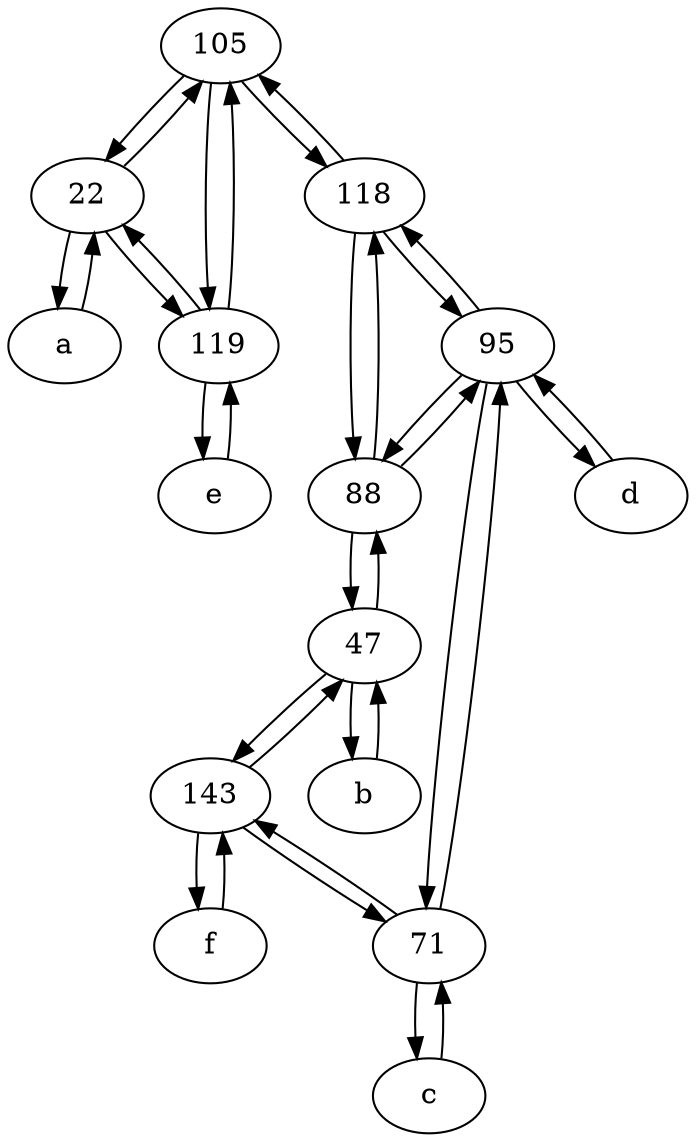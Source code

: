 digraph  {
	105;
	e [pos="30,50!"];
	88;
	47;
	a [pos="40,10!"];
	22;
	143;
	119;
	f [pos="15,45!"];
	71;
	d [pos="20,30!"];
	c [pos="20,10!"];
	118;
	95;
	b [pos="50,20!"];
	88 -> 118;
	88 -> 47;
	71 -> c;
	119 -> e;
	b -> 47;
	143 -> f;
	d -> 95;
	22 -> 119;
	118 -> 105;
	118 -> 88;
	95 -> 118;
	47 -> 88;
	22 -> 105;
	119 -> 22;
	105 -> 118;
	a -> 22;
	22 -> a;
	95 -> d;
	88 -> 95;
	118 -> 95;
	c -> 71;
	119 -> 105;
	143 -> 71;
	71 -> 143;
	105 -> 22;
	47 -> 143;
	143 -> 47;
	e -> 119;
	105 -> 119;
	71 -> 95;
	f -> 143;
	95 -> 88;
	47 -> b;
	95 -> 71;

	}